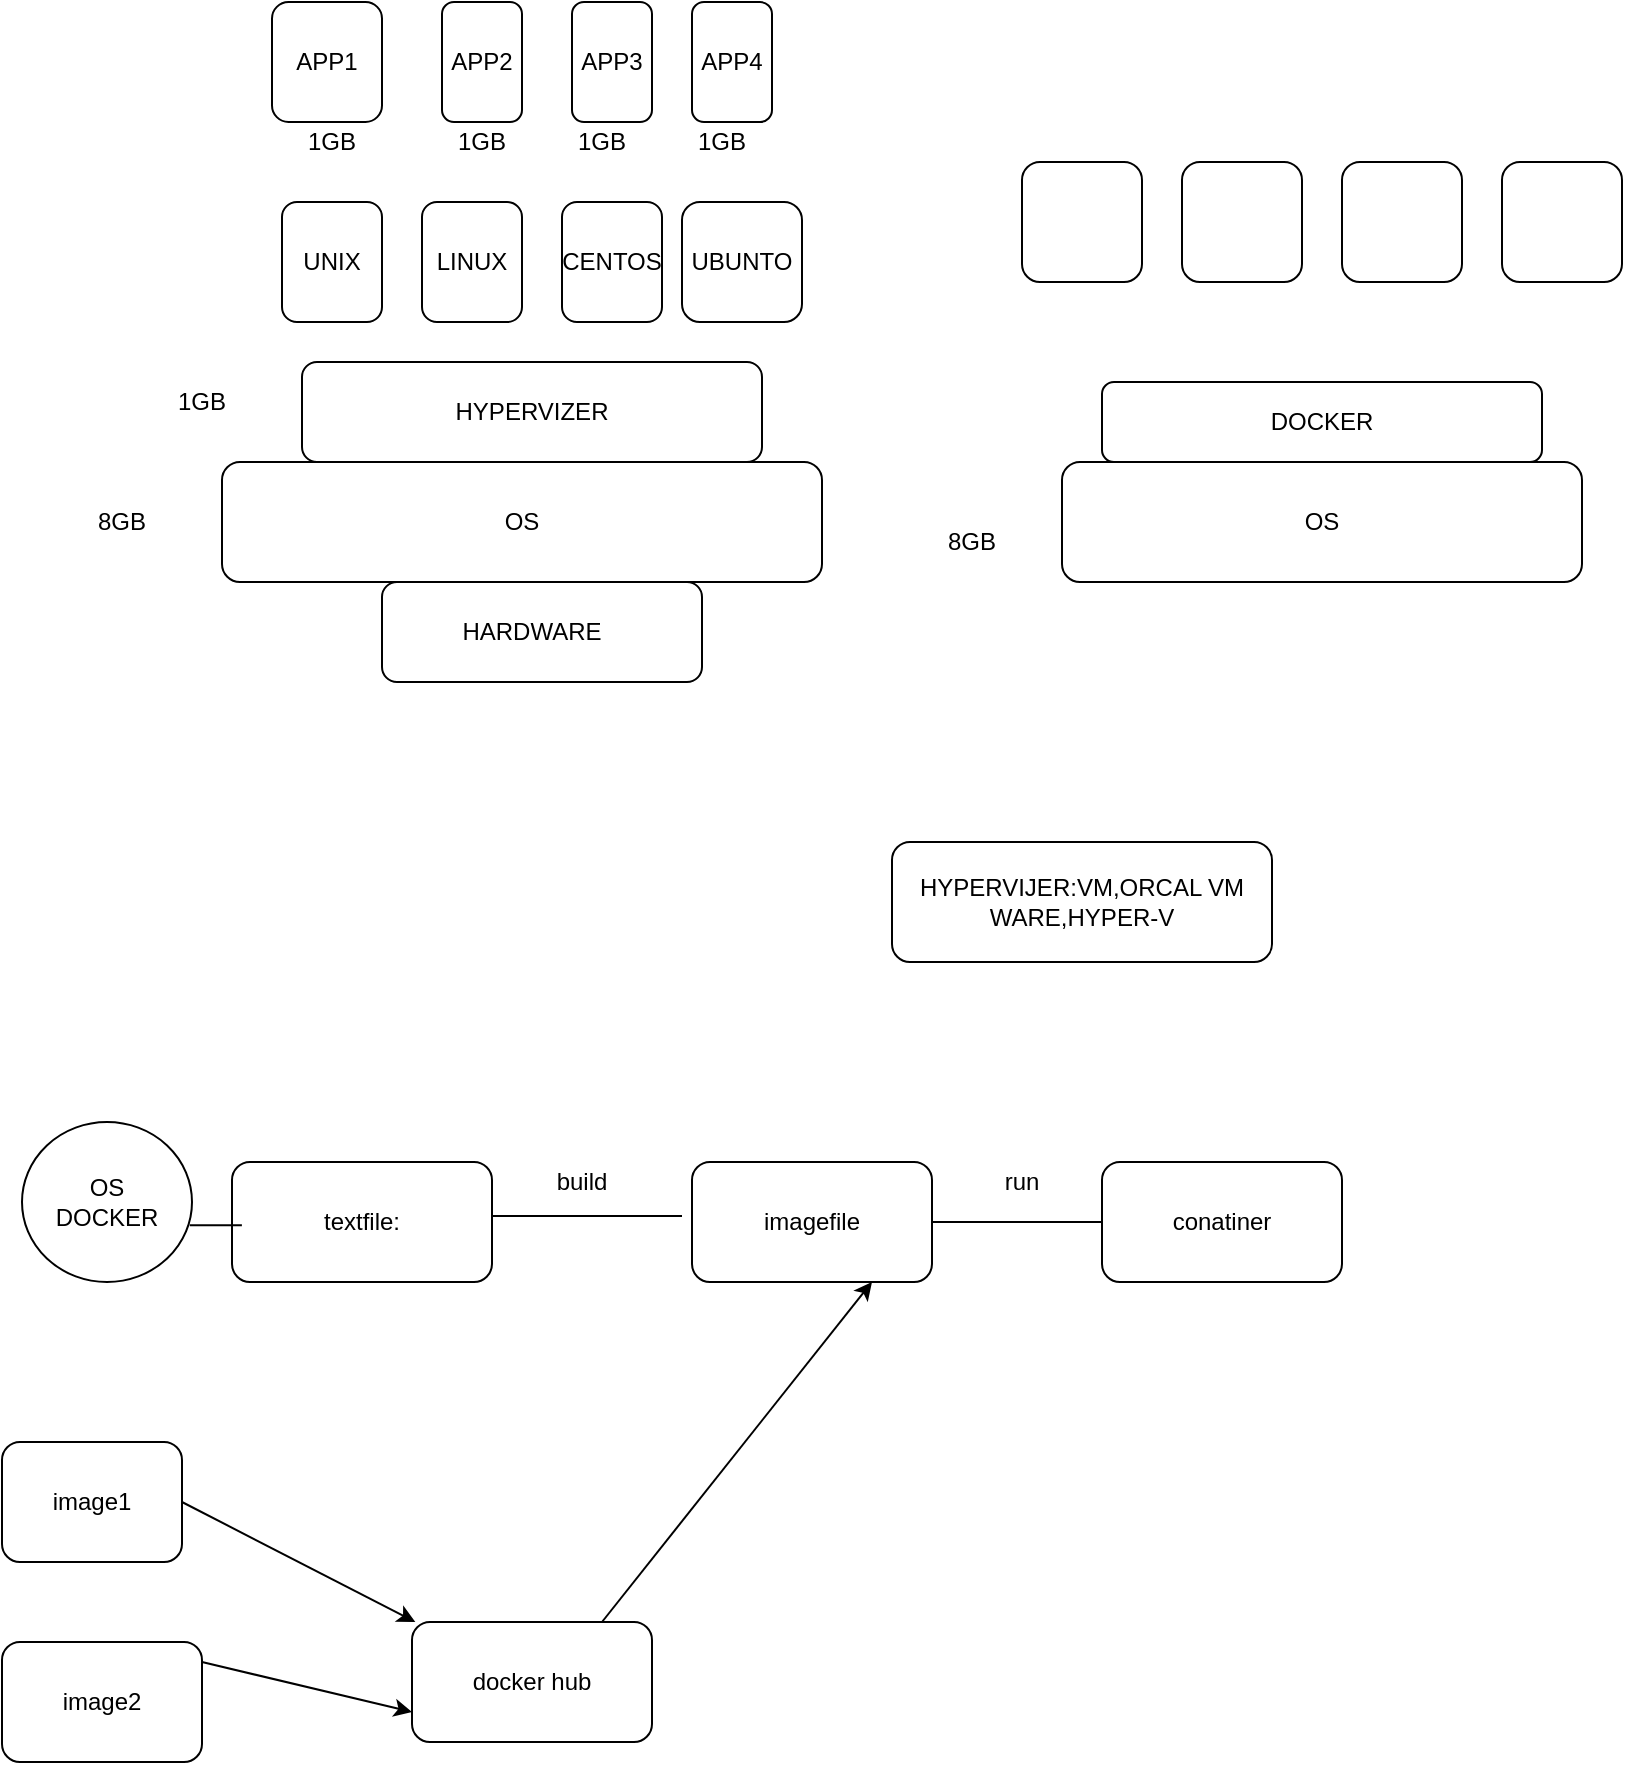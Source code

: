 <mxfile version="15.2.9" type="github">
  <diagram id="o9b3dSahkG8EA7b3nLrD" name="Page-1">
    <mxGraphModel dx="1449" dy="562" grid="1" gridSize="10" guides="1" tooltips="1" connect="1" arrows="1" fold="1" page="1" pageScale="1" pageWidth="850" pageHeight="1100" math="0" shadow="0">
      <root>
        <mxCell id="0" />
        <mxCell id="1" parent="0" />
        <mxCell id="hKkjva22HljZmETjrN9S-1" value="OS" style="rounded=1;whiteSpace=wrap;html=1;" vertex="1" parent="1">
          <mxGeometry x="120" y="390" width="300" height="60" as="geometry" />
        </mxCell>
        <mxCell id="hKkjva22HljZmETjrN9S-2" value="HYPERVIZER" style="rounded=1;whiteSpace=wrap;html=1;" vertex="1" parent="1">
          <mxGeometry x="160" y="340" width="230" height="50" as="geometry" />
        </mxCell>
        <mxCell id="hKkjva22HljZmETjrN9S-3" value="HYPERVIJER:VM,ORCAL VM WARE,HYPER-V" style="rounded=1;whiteSpace=wrap;html=1;" vertex="1" parent="1">
          <mxGeometry x="455" y="580" width="190" height="60" as="geometry" />
        </mxCell>
        <mxCell id="hKkjva22HljZmETjrN9S-4" value="UNIX" style="rounded=1;whiteSpace=wrap;html=1;" vertex="1" parent="1">
          <mxGeometry x="150" y="260" width="50" height="60" as="geometry" />
        </mxCell>
        <mxCell id="hKkjva22HljZmETjrN9S-5" value="LINUX" style="rounded=1;whiteSpace=wrap;html=1;" vertex="1" parent="1">
          <mxGeometry x="220" y="260" width="50" height="60" as="geometry" />
        </mxCell>
        <mxCell id="hKkjva22HljZmETjrN9S-6" value="CENTOS" style="rounded=1;whiteSpace=wrap;html=1;" vertex="1" parent="1">
          <mxGeometry x="290" y="260" width="50" height="60" as="geometry" />
        </mxCell>
        <mxCell id="hKkjva22HljZmETjrN9S-7" value="UBUNTO" style="rounded=1;whiteSpace=wrap;html=1;" vertex="1" parent="1">
          <mxGeometry x="350" y="260" width="60" height="60" as="geometry" />
        </mxCell>
        <mxCell id="hKkjva22HljZmETjrN9S-8" value="" style="rounded=1;whiteSpace=wrap;html=1;" vertex="1" parent="1">
          <mxGeometry x="200" y="450" width="160" height="50" as="geometry" />
        </mxCell>
        <mxCell id="hKkjva22HljZmETjrN9S-9" value="HARDWARE" style="text;html=1;strokeColor=none;fillColor=none;align=center;verticalAlign=middle;whiteSpace=wrap;rounded=0;" vertex="1" parent="1">
          <mxGeometry x="255" y="465" width="40" height="20" as="geometry" />
        </mxCell>
        <mxCell id="hKkjva22HljZmETjrN9S-10" value="8GB" style="text;html=1;strokeColor=none;fillColor=none;align=center;verticalAlign=middle;whiteSpace=wrap;rounded=0;" vertex="1" parent="1">
          <mxGeometry x="50" y="410" width="40" height="20" as="geometry" />
        </mxCell>
        <mxCell id="hKkjva22HljZmETjrN9S-11" value="1GB" style="text;html=1;strokeColor=none;fillColor=none;align=center;verticalAlign=middle;whiteSpace=wrap;rounded=0;" vertex="1" parent="1">
          <mxGeometry x="155" y="220" width="40" height="20" as="geometry" />
        </mxCell>
        <mxCell id="hKkjva22HljZmETjrN9S-12" value="1GB" style="text;html=1;strokeColor=none;fillColor=none;align=center;verticalAlign=middle;whiteSpace=wrap;rounded=0;" vertex="1" parent="1">
          <mxGeometry x="230" y="220" width="40" height="20" as="geometry" />
        </mxCell>
        <mxCell id="hKkjva22HljZmETjrN9S-13" value="1GB" style="text;html=1;strokeColor=none;fillColor=none;align=center;verticalAlign=middle;whiteSpace=wrap;rounded=0;" vertex="1" parent="1">
          <mxGeometry x="290" y="220" width="40" height="20" as="geometry" />
        </mxCell>
        <mxCell id="hKkjva22HljZmETjrN9S-14" value="1GB" style="text;html=1;strokeColor=none;fillColor=none;align=center;verticalAlign=middle;whiteSpace=wrap;rounded=0;" vertex="1" parent="1">
          <mxGeometry x="350" y="220" width="40" height="20" as="geometry" />
        </mxCell>
        <mxCell id="hKkjva22HljZmETjrN9S-15" value="OS" style="rounded=1;whiteSpace=wrap;html=1;" vertex="1" parent="1">
          <mxGeometry x="540" y="390" width="260" height="60" as="geometry" />
        </mxCell>
        <mxCell id="hKkjva22HljZmETjrN9S-16" value="DOCKER" style="rounded=1;whiteSpace=wrap;html=1;" vertex="1" parent="1">
          <mxGeometry x="560" y="350" width="220" height="40" as="geometry" />
        </mxCell>
        <mxCell id="hKkjva22HljZmETjrN9S-17" value="APP1" style="rounded=1;whiteSpace=wrap;html=1;" vertex="1" parent="1">
          <mxGeometry x="145" y="160" width="55" height="60" as="geometry" />
        </mxCell>
        <mxCell id="hKkjva22HljZmETjrN9S-18" value="APP2" style="rounded=1;whiteSpace=wrap;html=1;" vertex="1" parent="1">
          <mxGeometry x="230" y="160" width="40" height="60" as="geometry" />
        </mxCell>
        <mxCell id="hKkjva22HljZmETjrN9S-19" value="APP3" style="rounded=1;whiteSpace=wrap;html=1;" vertex="1" parent="1">
          <mxGeometry x="295" y="160" width="40" height="60" as="geometry" />
        </mxCell>
        <mxCell id="hKkjva22HljZmETjrN9S-20" value="APP4" style="rounded=1;whiteSpace=wrap;html=1;" vertex="1" parent="1">
          <mxGeometry x="355" y="160" width="40" height="60" as="geometry" />
        </mxCell>
        <mxCell id="hKkjva22HljZmETjrN9S-21" value="" style="rounded=1;whiteSpace=wrap;html=1;" vertex="1" parent="1">
          <mxGeometry x="520" y="240" width="60" height="60" as="geometry" />
        </mxCell>
        <mxCell id="hKkjva22HljZmETjrN9S-22" value="" style="rounded=1;whiteSpace=wrap;html=1;" vertex="1" parent="1">
          <mxGeometry x="600" y="240" width="60" height="60" as="geometry" />
        </mxCell>
        <mxCell id="hKkjva22HljZmETjrN9S-23" value="" style="rounded=1;whiteSpace=wrap;html=1;" vertex="1" parent="1">
          <mxGeometry x="680" y="240" width="60" height="60" as="geometry" />
        </mxCell>
        <mxCell id="hKkjva22HljZmETjrN9S-24" value="" style="rounded=1;whiteSpace=wrap;html=1;" vertex="1" parent="1">
          <mxGeometry x="760" y="240" width="60" height="60" as="geometry" />
        </mxCell>
        <mxCell id="hKkjva22HljZmETjrN9S-25" value="textfile:" style="rounded=1;whiteSpace=wrap;html=1;" vertex="1" parent="1">
          <mxGeometry x="125" y="740" width="130" height="60" as="geometry" />
        </mxCell>
        <mxCell id="hKkjva22HljZmETjrN9S-26" value="imagefile" style="rounded=1;whiteSpace=wrap;html=1;" vertex="1" parent="1">
          <mxGeometry x="355" y="740" width="120" height="60" as="geometry" />
        </mxCell>
        <mxCell id="hKkjva22HljZmETjrN9S-27" value="" style="endArrow=none;html=1;" edge="1" parent="1">
          <mxGeometry width="50" height="50" relative="1" as="geometry">
            <mxPoint x="255" y="767" as="sourcePoint" />
            <mxPoint x="350" y="767" as="targetPoint" />
          </mxGeometry>
        </mxCell>
        <mxCell id="hKkjva22HljZmETjrN9S-28" value="build" style="text;html=1;strokeColor=none;fillColor=none;align=center;verticalAlign=middle;whiteSpace=wrap;rounded=0;" vertex="1" parent="1">
          <mxGeometry x="280" y="740" width="40" height="20" as="geometry" />
        </mxCell>
        <mxCell id="hKkjva22HljZmETjrN9S-29" value="conatiner" style="rounded=1;whiteSpace=wrap;html=1;" vertex="1" parent="1">
          <mxGeometry x="560" y="740" width="120" height="60" as="geometry" />
        </mxCell>
        <mxCell id="hKkjva22HljZmETjrN9S-30" value="" style="endArrow=none;html=1;entryX=0;entryY=0.5;entryDx=0;entryDy=0;" edge="1" parent="1" source="hKkjva22HljZmETjrN9S-26" target="hKkjva22HljZmETjrN9S-29">
          <mxGeometry width="50" height="50" relative="1" as="geometry">
            <mxPoint x="475" y="820" as="sourcePoint" />
            <mxPoint x="545.711" y="770" as="targetPoint" />
          </mxGeometry>
        </mxCell>
        <mxCell id="hKkjva22HljZmETjrN9S-31" value="run" style="text;html=1;strokeColor=none;fillColor=none;align=center;verticalAlign=middle;whiteSpace=wrap;rounded=0;" vertex="1" parent="1">
          <mxGeometry x="500" y="740" width="40" height="20" as="geometry" />
        </mxCell>
        <mxCell id="hKkjva22HljZmETjrN9S-32" value="OS&lt;br&gt;DOCKER" style="ellipse;whiteSpace=wrap;html=1;" vertex="1" parent="1">
          <mxGeometry x="20" y="720" width="85" height="80" as="geometry" />
        </mxCell>
        <mxCell id="hKkjva22HljZmETjrN9S-33" value="" style="endArrow=none;html=1;exitX=0.987;exitY=0.646;exitDx=0;exitDy=0;exitPerimeter=0;entryX=0.038;entryY=0.528;entryDx=0;entryDy=0;entryPerimeter=0;" edge="1" parent="1" source="hKkjva22HljZmETjrN9S-32" target="hKkjva22HljZmETjrN9S-25">
          <mxGeometry width="50" height="50" relative="1" as="geometry">
            <mxPoint x="100" y="810" as="sourcePoint" />
            <mxPoint x="150" y="760" as="targetPoint" />
          </mxGeometry>
        </mxCell>
        <mxCell id="hKkjva22HljZmETjrN9S-34" value="1GB" style="text;html=1;strokeColor=none;fillColor=none;align=center;verticalAlign=middle;whiteSpace=wrap;rounded=0;" vertex="1" parent="1">
          <mxGeometry x="90" y="350" width="40" height="20" as="geometry" />
        </mxCell>
        <mxCell id="hKkjva22HljZmETjrN9S-35" value="8GB" style="text;html=1;strokeColor=none;fillColor=none;align=center;verticalAlign=middle;whiteSpace=wrap;rounded=0;" vertex="1" parent="1">
          <mxGeometry x="475" y="420" width="40" height="20" as="geometry" />
        </mxCell>
        <mxCell id="hKkjva22HljZmETjrN9S-36" value="docker hub" style="rounded=1;whiteSpace=wrap;html=1;" vertex="1" parent="1">
          <mxGeometry x="215" y="970" width="120" height="60" as="geometry" />
        </mxCell>
        <mxCell id="hKkjva22HljZmETjrN9S-37" value="image1" style="rounded=1;whiteSpace=wrap;html=1;" vertex="1" parent="1">
          <mxGeometry x="10" y="880" width="90" height="60" as="geometry" />
        </mxCell>
        <mxCell id="hKkjva22HljZmETjrN9S-38" value="image2" style="rounded=1;whiteSpace=wrap;html=1;" vertex="1" parent="1">
          <mxGeometry x="10" y="980" width="100" height="60" as="geometry" />
        </mxCell>
        <mxCell id="hKkjva22HljZmETjrN9S-39" value="" style="endArrow=classic;html=1;exitX=1;exitY=0.5;exitDx=0;exitDy=0;" edge="1" parent="1" source="hKkjva22HljZmETjrN9S-37" target="hKkjva22HljZmETjrN9S-36">
          <mxGeometry width="50" height="50" relative="1" as="geometry">
            <mxPoint x="100" y="970" as="sourcePoint" />
            <mxPoint x="150" y="920" as="targetPoint" />
          </mxGeometry>
        </mxCell>
        <mxCell id="hKkjva22HljZmETjrN9S-40" value="" style="endArrow=classic;html=1;exitX=1;exitY=0.5;exitDx=0;exitDy=0;entryX=0;entryY=0.75;entryDx=0;entryDy=0;" edge="1" parent="1" target="hKkjva22HljZmETjrN9S-36">
          <mxGeometry width="50" height="50" relative="1" as="geometry">
            <mxPoint x="110" y="990" as="sourcePoint" />
            <mxPoint x="230" y="1050" as="targetPoint" />
          </mxGeometry>
        </mxCell>
        <mxCell id="hKkjva22HljZmETjrN9S-41" value="" style="endArrow=classic;html=1;entryX=0.75;entryY=1;entryDx=0;entryDy=0;" edge="1" parent="1" target="hKkjva22HljZmETjrN9S-26">
          <mxGeometry width="50" height="50" relative="1" as="geometry">
            <mxPoint x="310" y="970" as="sourcePoint" />
            <mxPoint x="360" y="920" as="targetPoint" />
          </mxGeometry>
        </mxCell>
      </root>
    </mxGraphModel>
  </diagram>
</mxfile>

